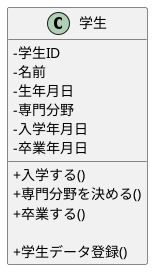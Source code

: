 @startuml
skinparam classAttributeIconSize 0
class 学生 {
 -学生ID
 -名前
 -生年月日
 -専門分野
 -入学年月日
 -卒業年月日
 +入学する()
 +専門分野を決める()
 +卒業する()
 
 +学生データ登録()
}

@enduml
